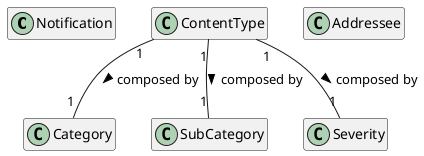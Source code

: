 @startuml notification-management-model

hide empty members

class Notification

class ContentType

class Category

class SubCategory

class Severity

class Addressee

ContentType "1" -- "1" Category : composed by >
ContentType "1" -- "1" SubCategory : composed by >
ContentType "1" -- "1" Severity : composed by >

@enduml
